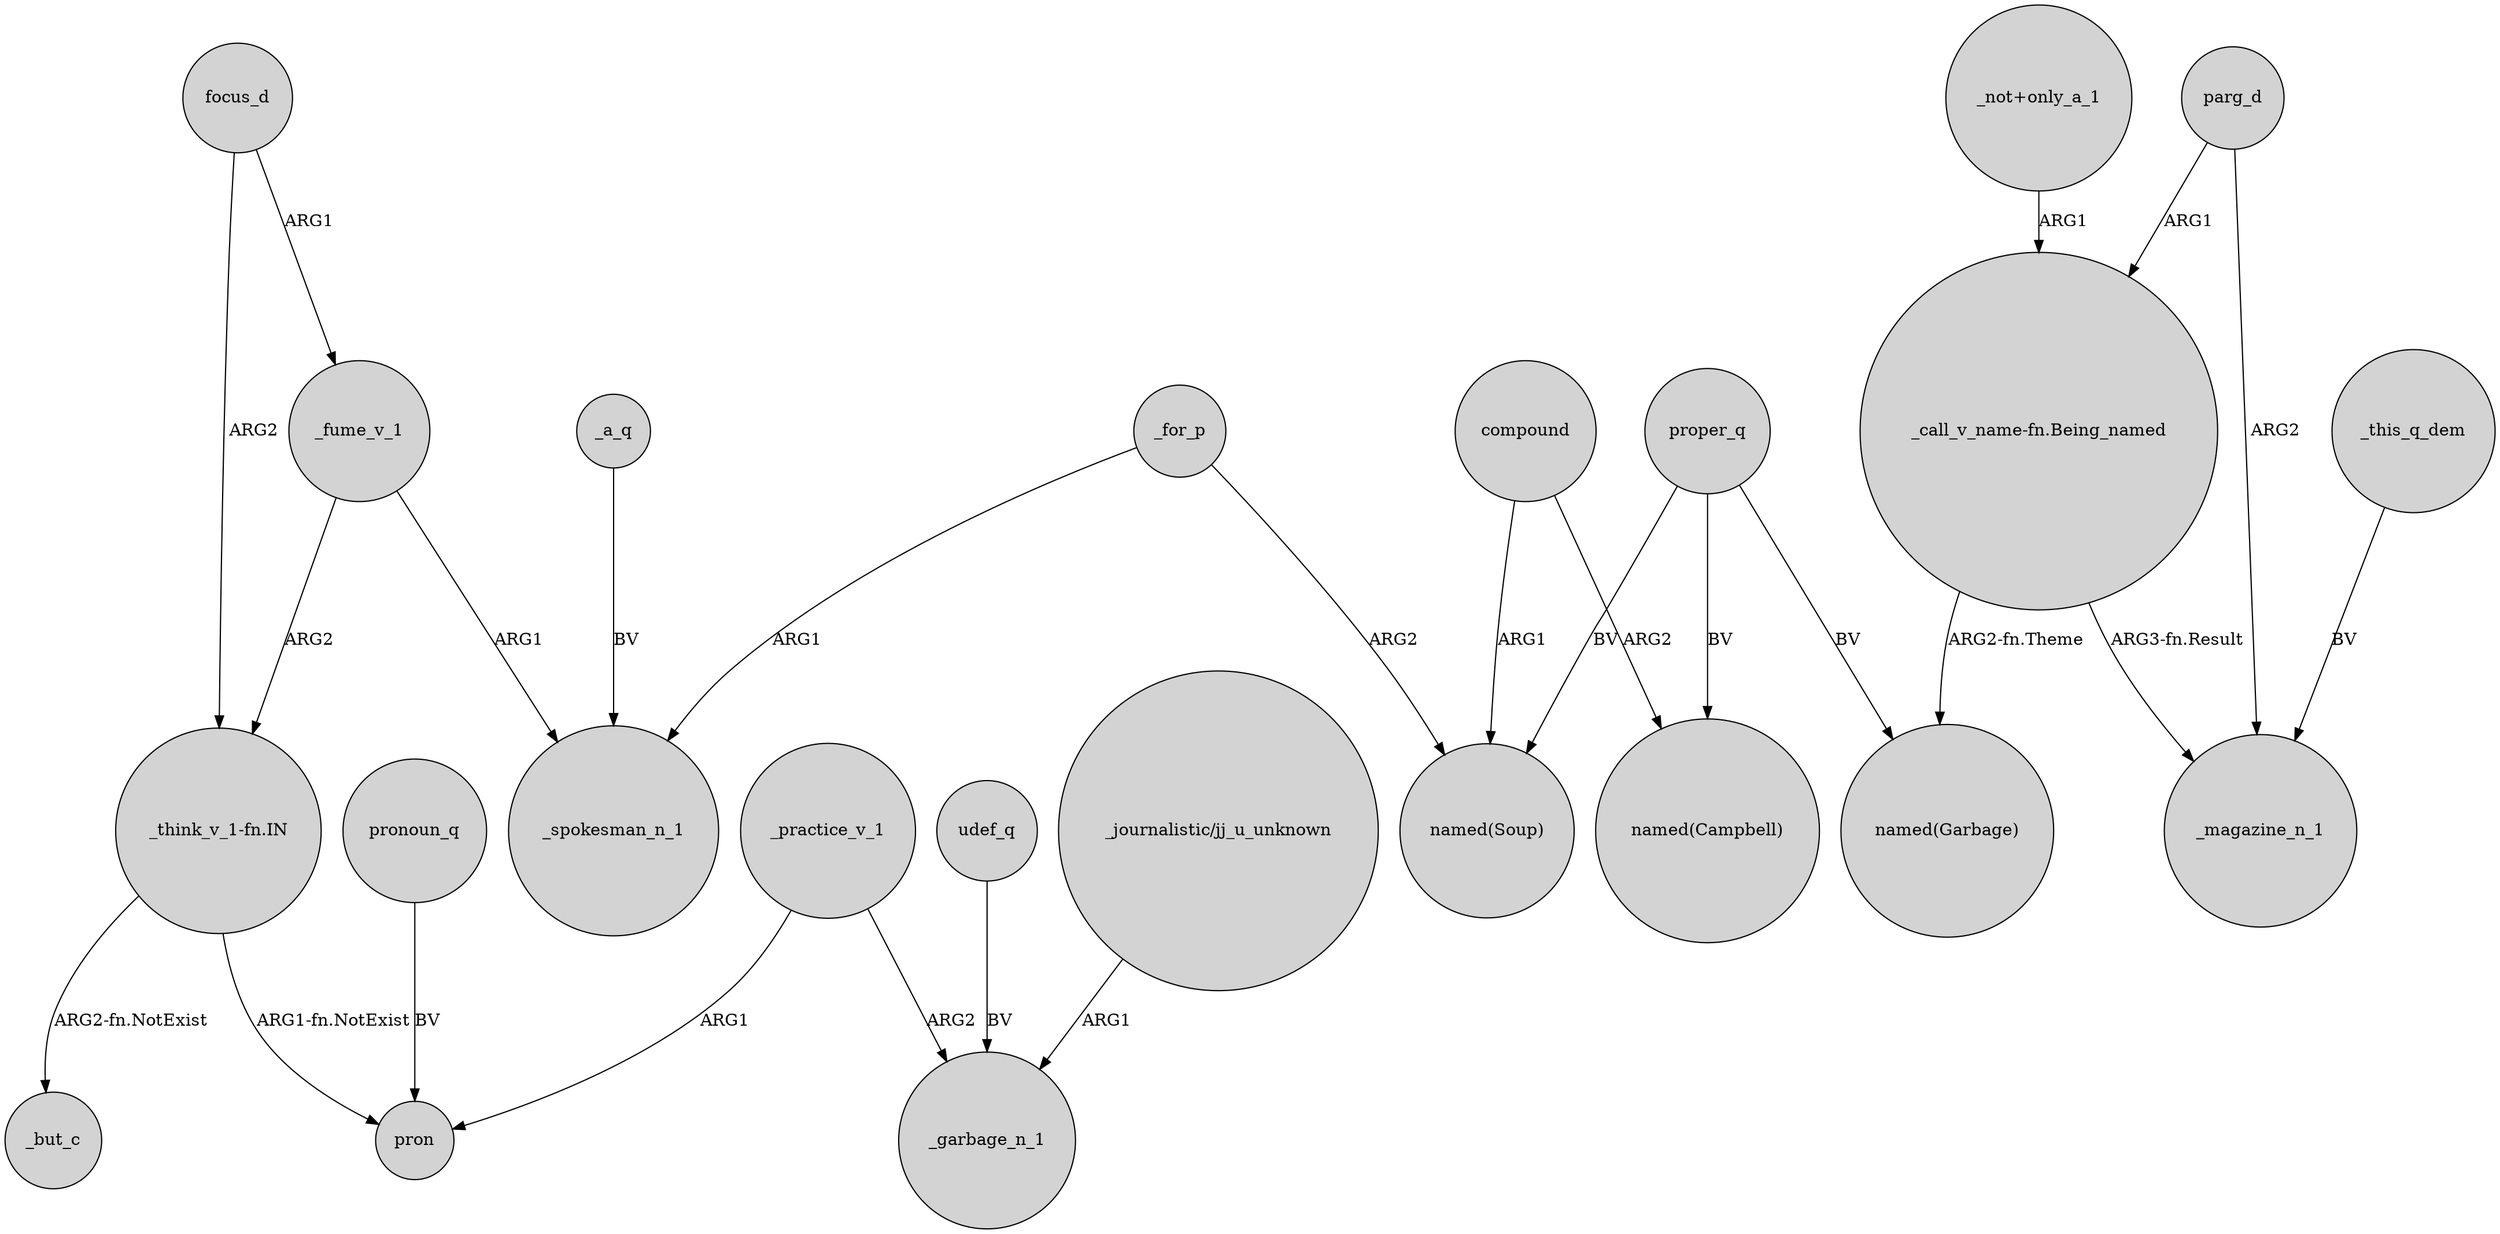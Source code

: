 digraph {
	node [shape=circle style=filled]
	_for_p -> _spokesman_n_1 [label=ARG1]
	_practice_v_1 -> _garbage_n_1 [label=ARG2]
	"_think_v_1-fn.IN" -> _but_c [label="ARG2-fn.NotExist"]
	focus_d -> "_think_v_1-fn.IN" [label=ARG2]
	"_think_v_1-fn.IN" -> pron [label="ARG1-fn.NotExist"]
	udef_q -> _garbage_n_1 [label=BV]
	proper_q -> "named(Soup)" [label=BV]
	_practice_v_1 -> pron [label=ARG1]
	proper_q -> "named(Campbell)" [label=BV]
	parg_d -> "_call_v_name-fn.Being_named" [label=ARG1]
	compound -> "named(Soup)" [label=ARG1]
	_fume_v_1 -> "_think_v_1-fn.IN" [label=ARG2]
	compound -> "named(Campbell)" [label=ARG2]
	_for_p -> "named(Soup)" [label=ARG2]
	pronoun_q -> pron [label=BV]
	"_not+only_a_1" -> "_call_v_name-fn.Being_named" [label=ARG1]
	_this_q_dem -> _magazine_n_1 [label=BV]
	proper_q -> "named(Garbage)" [label=BV]
	"_call_v_name-fn.Being_named" -> _magazine_n_1 [label="ARG3-fn.Result"]
	focus_d -> _fume_v_1 [label=ARG1]
	"_call_v_name-fn.Being_named" -> "named(Garbage)" [label="ARG2-fn.Theme"]
	_a_q -> _spokesman_n_1 [label=BV]
	parg_d -> _magazine_n_1 [label=ARG2]
	_fume_v_1 -> _spokesman_n_1 [label=ARG1]
	"_journalistic/jj_u_unknown" -> _garbage_n_1 [label=ARG1]
}
